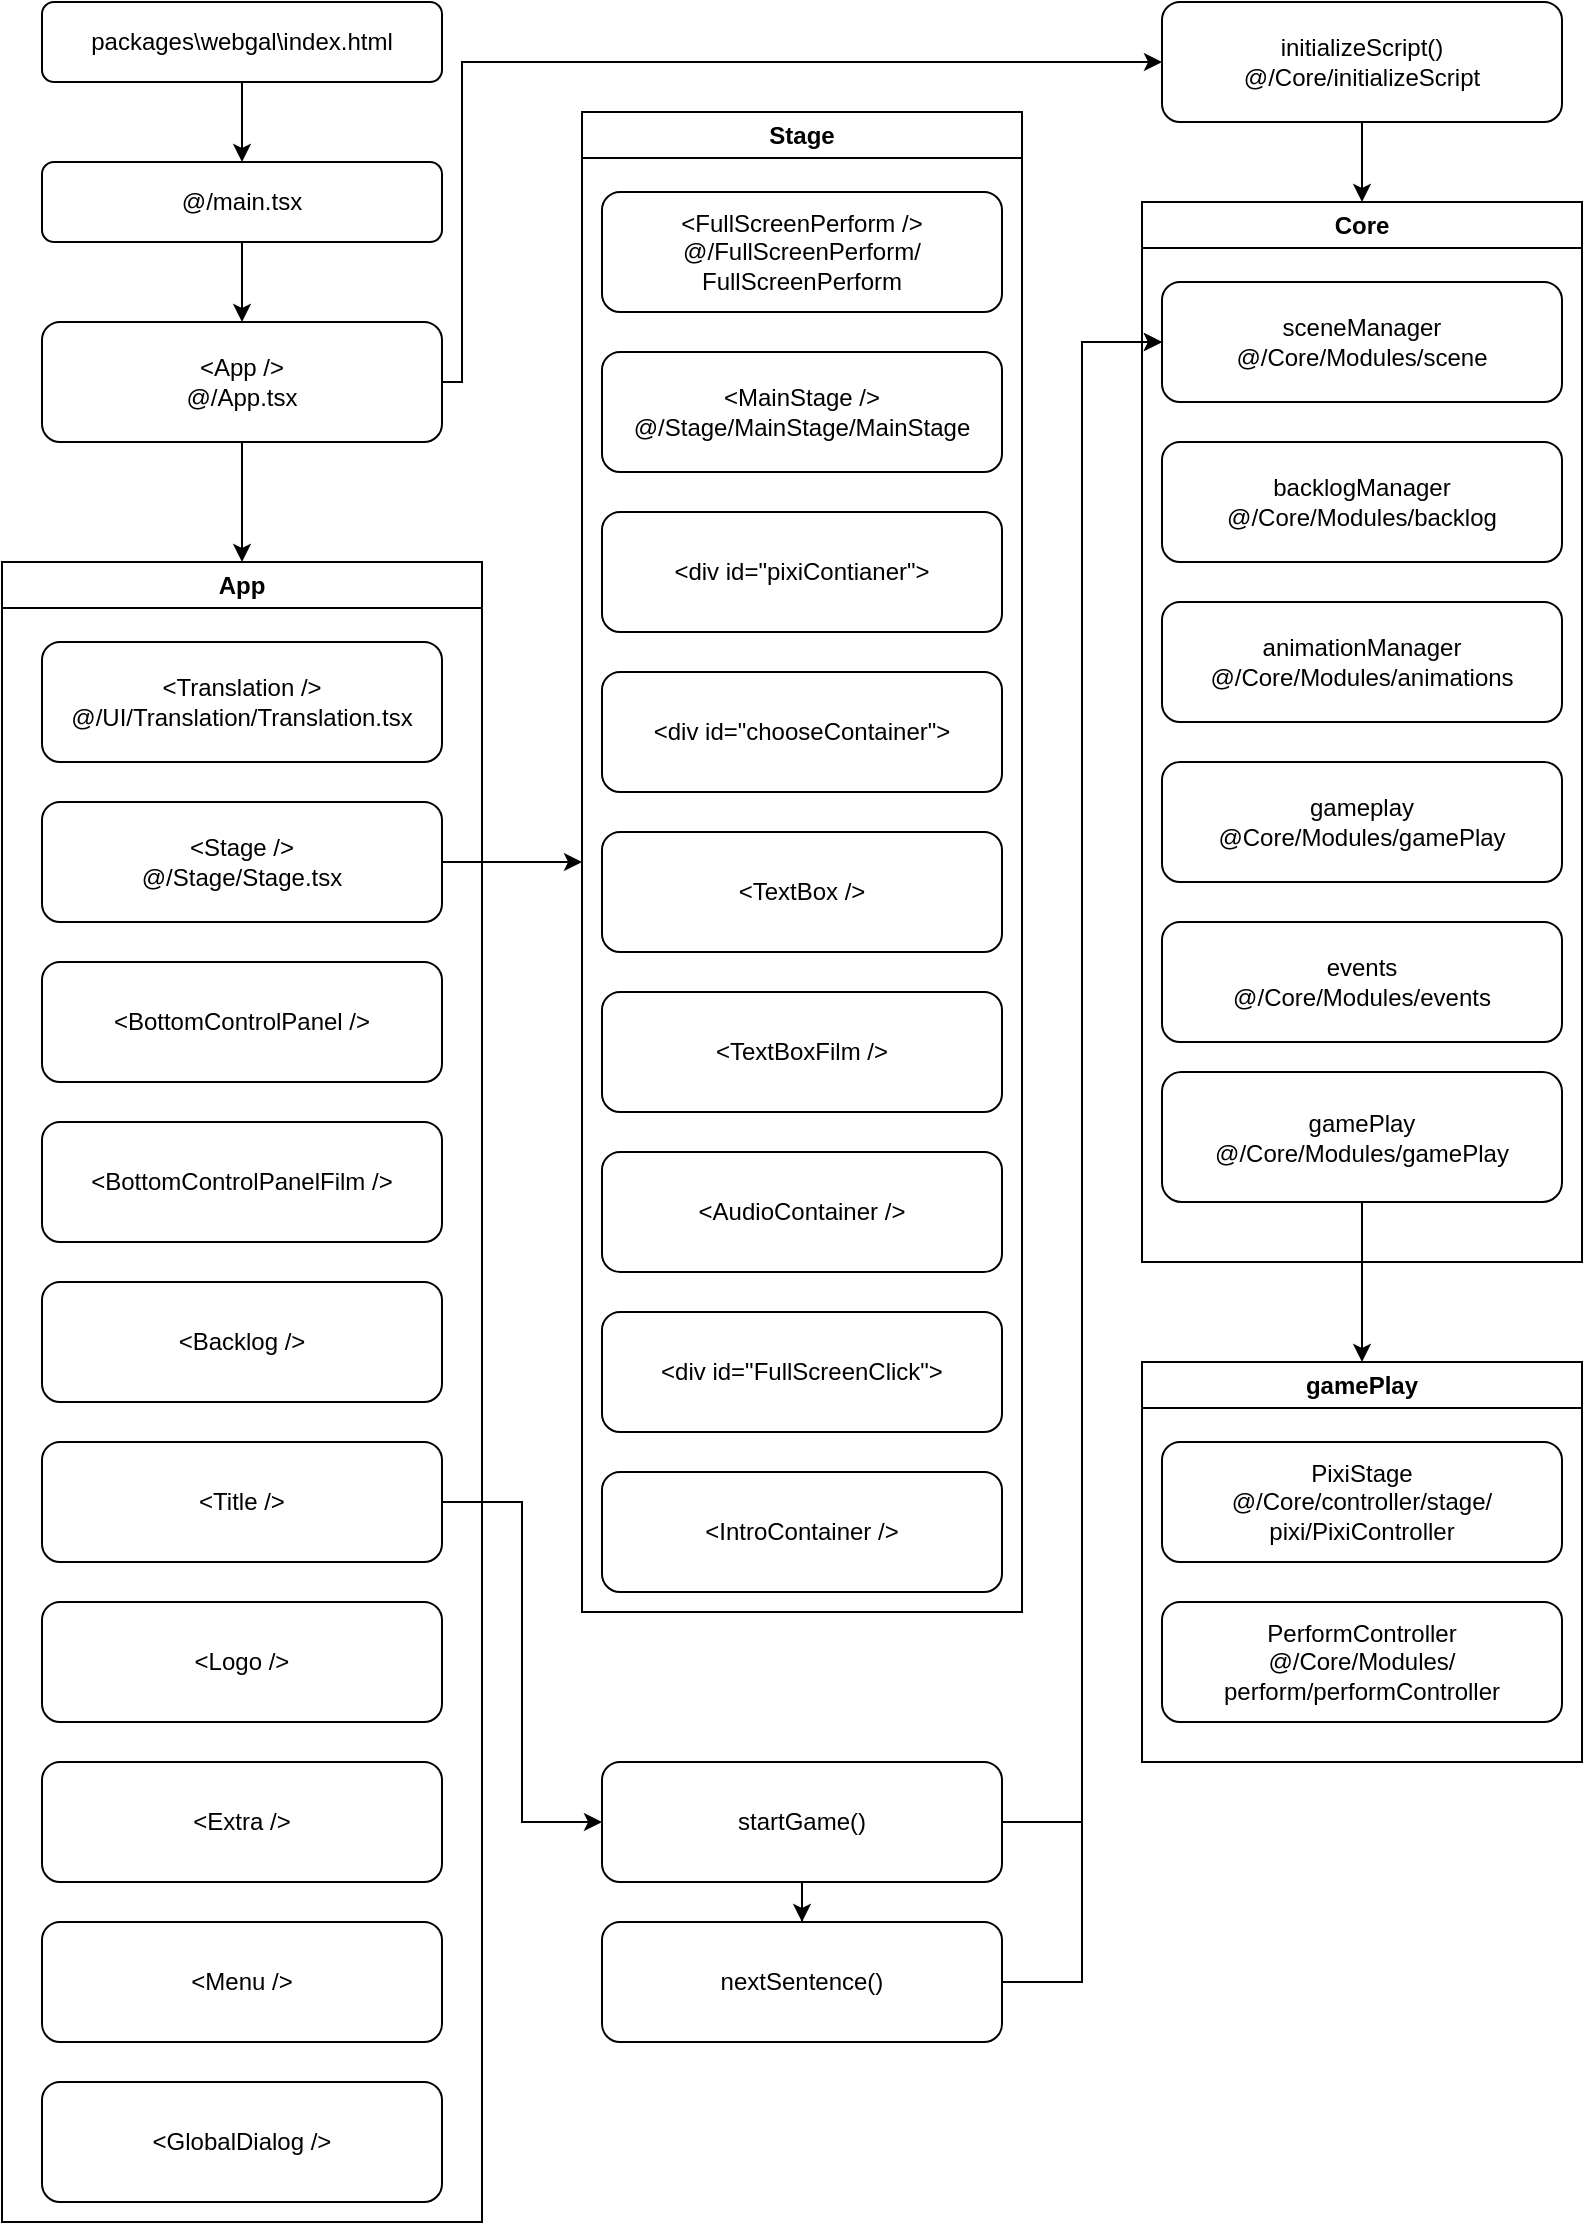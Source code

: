 <mxfile version="24.7.5">
  <diagram name="Page-1" id="c7558073-3199-34d8-9f00-42111426c3f3">
    <mxGraphModel dx="1434" dy="836" grid="1" gridSize="10" guides="1" tooltips="1" connect="1" arrows="1" fold="1" page="1" pageScale="1" pageWidth="826" pageHeight="1169" background="none" math="0" shadow="0">
      <root>
        <mxCell id="0" />
        <mxCell id="1" parent="0" />
        <mxCell id="ziswWyPDxMeYX-tDkg87-8" value="" style="edgeStyle=orthogonalEdgeStyle;rounded=0;orthogonalLoop=1;jettySize=auto;html=1;" parent="1" source="ziswWyPDxMeYX-tDkg87-1" target="ziswWyPDxMeYX-tDkg87-3" edge="1">
          <mxGeometry relative="1" as="geometry" />
        </mxCell>
        <mxCell id="ziswWyPDxMeYX-tDkg87-1" value="packages\webgal\index.html" style="rounded=1;whiteSpace=wrap;html=1;" parent="1" vertex="1">
          <mxGeometry x="40" y="40" width="200" height="40" as="geometry" />
        </mxCell>
        <mxCell id="ziswWyPDxMeYX-tDkg87-10" value="" style="edgeStyle=orthogonalEdgeStyle;rounded=0;orthogonalLoop=1;jettySize=auto;html=1;" parent="1" source="ziswWyPDxMeYX-tDkg87-3" target="ziswWyPDxMeYX-tDkg87-9" edge="1">
          <mxGeometry relative="1" as="geometry" />
        </mxCell>
        <mxCell id="ziswWyPDxMeYX-tDkg87-3" value="@/main.tsx" style="rounded=1;whiteSpace=wrap;html=1;" parent="1" vertex="1">
          <mxGeometry x="40" y="120" width="200" height="40" as="geometry" />
        </mxCell>
        <mxCell id="Je4uAeABhqy3i8ziYRRF-26" style="edgeStyle=orthogonalEdgeStyle;rounded=0;orthogonalLoop=1;jettySize=auto;html=1;entryX=0;entryY=0.5;entryDx=0;entryDy=0;" edge="1" parent="1" source="ziswWyPDxMeYX-tDkg87-9" target="Je4uAeABhqy3i8ziYRRF-24">
          <mxGeometry relative="1" as="geometry">
            <Array as="points">
              <mxPoint x="250" y="230" />
              <mxPoint x="250" y="70" />
            </Array>
          </mxGeometry>
        </mxCell>
        <mxCell id="Je4uAeABhqy3i8ziYRRF-65" style="edgeStyle=orthogonalEdgeStyle;rounded=0;orthogonalLoop=1;jettySize=auto;html=1;" edge="1" parent="1" source="ziswWyPDxMeYX-tDkg87-9" target="Je4uAeABhqy3i8ziYRRF-64">
          <mxGeometry relative="1" as="geometry" />
        </mxCell>
        <UserObject label="&lt;div&gt;&amp;lt;App /&amp;gt;&lt;/div&gt;@&lt;span style=&quot;background-color: initial;&quot;&gt;/App.tsx&lt;/span&gt;" id="ziswWyPDxMeYX-tDkg87-9">
          <mxCell style="rounded=1;whiteSpace=wrap;html=1;" parent="1" vertex="1">
            <mxGeometry x="40" y="200" width="200" height="60" as="geometry" />
          </mxCell>
        </UserObject>
        <mxCell id="Je4uAeABhqy3i8ziYRRF-35" style="edgeStyle=orthogonalEdgeStyle;rounded=0;orthogonalLoop=1;jettySize=auto;html=1;entryX=0;entryY=0.5;entryDx=0;entryDy=0;" edge="1" parent="1" source="Je4uAeABhqy3i8ziYRRF-2" target="Je4uAeABhqy3i8ziYRRF-34">
          <mxGeometry relative="1" as="geometry" />
        </mxCell>
        <mxCell id="Je4uAeABhqy3i8ziYRRF-47" style="edgeStyle=orthogonalEdgeStyle;rounded=0;orthogonalLoop=1;jettySize=auto;html=1;entryX=0.5;entryY=0;entryDx=0;entryDy=0;" edge="1" parent="1" source="Je4uAeABhqy3i8ziYRRF-24" target="Je4uAeABhqy3i8ziYRRF-36">
          <mxGeometry relative="1" as="geometry" />
        </mxCell>
        <mxCell id="Je4uAeABhqy3i8ziYRRF-24" value="initializeScript()&lt;div&gt;@&lt;span style=&quot;background-color: initial;&quot;&gt;/Core/initializeScript&lt;/span&gt;&lt;/div&gt;" style="rounded=1;whiteSpace=wrap;html=1;" vertex="1" parent="1">
          <mxGeometry x="600" y="40" width="200" height="60" as="geometry" />
        </mxCell>
        <mxCell id="Je4uAeABhqy3i8ziYRRF-34" value="Stage" style="swimlane;whiteSpace=wrap;html=1;" vertex="1" parent="1">
          <mxGeometry x="310" y="95" width="220" height="750" as="geometry" />
        </mxCell>
        <mxCell id="Je4uAeABhqy3i8ziYRRF-11" value="&amp;lt;FullScreenPerform /&amp;gt;&lt;div&gt;@&lt;span style=&quot;background-color: initial;&quot;&gt;/FullScreenPerform/&lt;/span&gt;&lt;/div&gt;&lt;div&gt;FullScreenPerform&lt;br&gt;&lt;/div&gt;" style="rounded=1;whiteSpace=wrap;html=1;" vertex="1" parent="Je4uAeABhqy3i8ziYRRF-34">
          <mxGeometry x="10" y="40" width="200" height="60" as="geometry" />
        </mxCell>
        <mxCell id="Je4uAeABhqy3i8ziYRRF-15" value="&amp;lt;MainStage /&amp;gt;&lt;div&gt;@/Stage/MainStage/MainStage&lt;br&gt;&lt;/div&gt;" style="rounded=1;whiteSpace=wrap;html=1;" vertex="1" parent="Je4uAeABhqy3i8ziYRRF-34">
          <mxGeometry x="10" y="120" width="200" height="60" as="geometry" />
        </mxCell>
        <mxCell id="Je4uAeABhqy3i8ziYRRF-17" value="&amp;lt;div id=&quot;pixiContianer&quot;&amp;gt;" style="rounded=1;whiteSpace=wrap;html=1;" vertex="1" parent="Je4uAeABhqy3i8ziYRRF-34">
          <mxGeometry x="10" y="200" width="200" height="60" as="geometry" />
        </mxCell>
        <mxCell id="Je4uAeABhqy3i8ziYRRF-19" value="&amp;lt;div id=&quot;chooseContainer&quot;&amp;gt;" style="rounded=1;whiteSpace=wrap;html=1;" vertex="1" parent="Je4uAeABhqy3i8ziYRRF-34">
          <mxGeometry x="10" y="280" width="200" height="60" as="geometry" />
        </mxCell>
        <mxCell id="Je4uAeABhqy3i8ziYRRF-22" value="&amp;lt;TextBox /&amp;gt;" style="rounded=1;whiteSpace=wrap;html=1;" vertex="1" parent="Je4uAeABhqy3i8ziYRRF-34">
          <mxGeometry x="10" y="360" width="200" height="60" as="geometry" />
        </mxCell>
        <mxCell id="Je4uAeABhqy3i8ziYRRF-23" value="&amp;lt;TextBoxFilm /&amp;gt;" style="rounded=1;whiteSpace=wrap;html=1;" vertex="1" parent="Je4uAeABhqy3i8ziYRRF-34">
          <mxGeometry x="10" y="440" width="200" height="60" as="geometry" />
        </mxCell>
        <mxCell id="Je4uAeABhqy3i8ziYRRF-16" value="&amp;lt;AudioContainer /&amp;gt;" style="rounded=1;whiteSpace=wrap;html=1;" vertex="1" parent="Je4uAeABhqy3i8ziYRRF-34">
          <mxGeometry x="10" y="520" width="200" height="60" as="geometry" />
        </mxCell>
        <mxCell id="Je4uAeABhqy3i8ziYRRF-20" value="&amp;lt;div id=&quot;FullScreenClick&quot;&amp;gt;" style="rounded=1;whiteSpace=wrap;html=1;" vertex="1" parent="Je4uAeABhqy3i8ziYRRF-34">
          <mxGeometry x="10" y="600" width="200" height="60" as="geometry" />
        </mxCell>
        <mxCell id="Je4uAeABhqy3i8ziYRRF-21" value="&amp;lt;IntroContainer /&amp;gt;" style="rounded=1;whiteSpace=wrap;html=1;" vertex="1" parent="Je4uAeABhqy3i8ziYRRF-34">
          <mxGeometry x="10" y="680" width="200" height="60" as="geometry" />
        </mxCell>
        <mxCell id="Je4uAeABhqy3i8ziYRRF-36" value="Core" style="swimlane;whiteSpace=wrap;html=1;" vertex="1" parent="1">
          <mxGeometry x="590" y="140" width="220" height="530" as="geometry" />
        </mxCell>
        <mxCell id="Je4uAeABhqy3i8ziYRRF-29" value="sceneManager&lt;div&gt;@/Core/Modules/scene&lt;br&gt;&lt;/div&gt;" style="rounded=1;whiteSpace=wrap;html=1;" vertex="1" parent="Je4uAeABhqy3i8ziYRRF-36">
          <mxGeometry x="10" y="40" width="200" height="60" as="geometry" />
        </mxCell>
        <mxCell id="Je4uAeABhqy3i8ziYRRF-30" value="backlogManager&lt;div&gt;@/Core/Modules/backlog&lt;br&gt;&lt;/div&gt;" style="rounded=1;whiteSpace=wrap;html=1;" vertex="1" parent="Je4uAeABhqy3i8ziYRRF-36">
          <mxGeometry x="10" y="120" width="200" height="60" as="geometry" />
        </mxCell>
        <mxCell id="Je4uAeABhqy3i8ziYRRF-31" value="animationManager&lt;div&gt;@/Core/Modules/animations&lt;br&gt;&lt;/div&gt;" style="rounded=1;whiteSpace=wrap;html=1;" vertex="1" parent="Je4uAeABhqy3i8ziYRRF-36">
          <mxGeometry x="10" y="200" width="200" height="60" as="geometry" />
        </mxCell>
        <mxCell id="Je4uAeABhqy3i8ziYRRF-32" value="gameplay&lt;div&gt;@Core/Modules/gamePlay&lt;br&gt;&lt;/div&gt;" style="rounded=1;whiteSpace=wrap;html=1;" vertex="1" parent="Je4uAeABhqy3i8ziYRRF-36">
          <mxGeometry x="10" y="280" width="200" height="60" as="geometry" />
        </mxCell>
        <mxCell id="Je4uAeABhqy3i8ziYRRF-33" value="events&lt;div&gt;@/Core/Modules/events&lt;br&gt;&lt;/div&gt;" style="rounded=1;whiteSpace=wrap;html=1;" vertex="1" parent="Je4uAeABhqy3i8ziYRRF-36">
          <mxGeometry x="10" y="360" width="200" height="60" as="geometry" />
        </mxCell>
        <mxCell id="Je4uAeABhqy3i8ziYRRF-43" value="gamePlay&lt;div&gt;@/Core/Modules/gamePlay&lt;br&gt;&lt;/div&gt;" style="rounded=1;whiteSpace=wrap;html=1;" vertex="1" parent="Je4uAeABhqy3i8ziYRRF-36">
          <mxGeometry x="10" y="435" width="200" height="65" as="geometry" />
        </mxCell>
        <mxCell id="Je4uAeABhqy3i8ziYRRF-39" value="gamePlay" style="swimlane;whiteSpace=wrap;html=1;" vertex="1" parent="1">
          <mxGeometry x="590" y="720" width="220" height="200" as="geometry" />
        </mxCell>
        <mxCell id="Je4uAeABhqy3i8ziYRRF-38" value="PixiStage&lt;div&gt;@/Core/controller/stage/&lt;/div&gt;&lt;div&gt;pixi/PixiController&lt;br&gt;&lt;/div&gt;" style="rounded=1;whiteSpace=wrap;html=1;" vertex="1" parent="Je4uAeABhqy3i8ziYRRF-39">
          <mxGeometry x="10" y="40" width="200" height="60" as="geometry" />
        </mxCell>
        <mxCell id="Je4uAeABhqy3i8ziYRRF-40" value="PerformController&lt;div&gt;@/Core/Modules/&lt;/div&gt;&lt;div&gt;perform/performController&lt;br&gt;&lt;/div&gt;" style="rounded=1;whiteSpace=wrap;html=1;" vertex="1" parent="Je4uAeABhqy3i8ziYRRF-39">
          <mxGeometry x="10" y="120" width="200" height="60" as="geometry" />
        </mxCell>
        <mxCell id="Je4uAeABhqy3i8ziYRRF-44" style="edgeStyle=orthogonalEdgeStyle;rounded=0;orthogonalLoop=1;jettySize=auto;html=1;entryX=0.5;entryY=0;entryDx=0;entryDy=0;" edge="1" parent="1" source="Je4uAeABhqy3i8ziYRRF-43" target="Je4uAeABhqy3i8ziYRRF-39">
          <mxGeometry relative="1" as="geometry" />
        </mxCell>
        <mxCell id="Je4uAeABhqy3i8ziYRRF-58" style="edgeStyle=orthogonalEdgeStyle;rounded=0;orthogonalLoop=1;jettySize=auto;html=1;entryX=0;entryY=0.5;entryDx=0;entryDy=0;" edge="1" parent="1" source="Je4uAeABhqy3i8ziYRRF-51" target="Je4uAeABhqy3i8ziYRRF-56">
          <mxGeometry relative="1" as="geometry" />
        </mxCell>
        <mxCell id="Je4uAeABhqy3i8ziYRRF-60" style="edgeStyle=orthogonalEdgeStyle;rounded=0;orthogonalLoop=1;jettySize=auto;html=1;entryX=0;entryY=0.5;entryDx=0;entryDy=0;" edge="1" parent="1" source="Je4uAeABhqy3i8ziYRRF-56" target="Je4uAeABhqy3i8ziYRRF-29">
          <mxGeometry relative="1" as="geometry" />
        </mxCell>
        <mxCell id="Je4uAeABhqy3i8ziYRRF-62" value="" style="edgeStyle=orthogonalEdgeStyle;rounded=0;orthogonalLoop=1;jettySize=auto;html=1;" edge="1" parent="1" source="Je4uAeABhqy3i8ziYRRF-56" target="Je4uAeABhqy3i8ziYRRF-57">
          <mxGeometry relative="1" as="geometry" />
        </mxCell>
        <mxCell id="Je4uAeABhqy3i8ziYRRF-56" value="startGame()" style="rounded=1;whiteSpace=wrap;html=1;" vertex="1" parent="1">
          <mxGeometry x="320" y="920" width="200" height="60" as="geometry" />
        </mxCell>
        <mxCell id="Je4uAeABhqy3i8ziYRRF-63" style="edgeStyle=orthogonalEdgeStyle;rounded=0;orthogonalLoop=1;jettySize=auto;html=1;entryX=0;entryY=0.5;entryDx=0;entryDy=0;" edge="1" parent="1" source="Je4uAeABhqy3i8ziYRRF-57" target="Je4uAeABhqy3i8ziYRRF-29">
          <mxGeometry relative="1" as="geometry" />
        </mxCell>
        <mxCell id="Je4uAeABhqy3i8ziYRRF-57" value="nextSentence()" style="rounded=1;whiteSpace=wrap;html=1;" vertex="1" parent="1">
          <mxGeometry x="320" y="1000" width="200" height="60" as="geometry" />
        </mxCell>
        <mxCell id="Je4uAeABhqy3i8ziYRRF-64" value="App" style="swimlane;whiteSpace=wrap;html=1;" vertex="1" parent="1">
          <mxGeometry x="20" y="320" width="240" height="830" as="geometry" />
        </mxCell>
        <mxCell id="Je4uAeABhqy3i8ziYRRF-1" value="&amp;lt;Translation /&amp;gt;&lt;div&gt;&lt;div&gt;@&lt;span style=&quot;background-color: initial;&quot;&gt;/&lt;/span&gt;&lt;span style=&quot;background-color: initial;&quot;&gt;UI/Translation/Translation.tsx&lt;/span&gt;&lt;/div&gt;&lt;/div&gt;" style="rounded=1;whiteSpace=wrap;html=1;" vertex="1" parent="Je4uAeABhqy3i8ziYRRF-64">
          <mxGeometry x="20" y="40" width="200" height="60" as="geometry" />
        </mxCell>
        <mxCell id="Je4uAeABhqy3i8ziYRRF-2" value="&amp;lt;Stage /&amp;gt;&lt;div&gt;@/Stage/&lt;span style=&quot;background-color: initial;&quot;&gt;Stage.tsx&lt;/span&gt;&lt;/div&gt;" style="rounded=1;whiteSpace=wrap;html=1;" vertex="1" parent="Je4uAeABhqy3i8ziYRRF-64">
          <mxGeometry x="20" y="120" width="200" height="60" as="geometry" />
        </mxCell>
        <mxCell id="Je4uAeABhqy3i8ziYRRF-48" value="&amp;lt;BottomControlPanel /&amp;gt;" style="rounded=1;whiteSpace=wrap;html=1;" vertex="1" parent="Je4uAeABhqy3i8ziYRRF-64">
          <mxGeometry x="20" y="200" width="200" height="60" as="geometry" />
        </mxCell>
        <mxCell id="Je4uAeABhqy3i8ziYRRF-49" value="&amp;lt;BottomControlPanelFilm /&amp;gt;" style="rounded=1;whiteSpace=wrap;html=1;" vertex="1" parent="Je4uAeABhqy3i8ziYRRF-64">
          <mxGeometry x="20" y="280" width="200" height="60" as="geometry" />
        </mxCell>
        <mxCell id="Je4uAeABhqy3i8ziYRRF-50" value="&amp;lt;Backlog /&amp;gt;" style="rounded=1;whiteSpace=wrap;html=1;" vertex="1" parent="Je4uAeABhqy3i8ziYRRF-64">
          <mxGeometry x="20" y="360" width="200" height="60" as="geometry" />
        </mxCell>
        <mxCell id="Je4uAeABhqy3i8ziYRRF-51" value="&amp;lt;Title /&amp;gt;" style="rounded=1;whiteSpace=wrap;html=1;" vertex="1" parent="Je4uAeABhqy3i8ziYRRF-64">
          <mxGeometry x="20" y="440" width="200" height="60" as="geometry" />
        </mxCell>
        <mxCell id="Je4uAeABhqy3i8ziYRRF-52" value="&amp;lt;Logo /&amp;gt;" style="rounded=1;whiteSpace=wrap;html=1;" vertex="1" parent="Je4uAeABhqy3i8ziYRRF-64">
          <mxGeometry x="20" y="520" width="200" height="60" as="geometry" />
        </mxCell>
        <mxCell id="Je4uAeABhqy3i8ziYRRF-53" value="&amp;lt;Extra /&amp;gt;" style="rounded=1;whiteSpace=wrap;html=1;" vertex="1" parent="Je4uAeABhqy3i8ziYRRF-64">
          <mxGeometry x="20" y="600" width="200" height="60" as="geometry" />
        </mxCell>
        <mxCell id="Je4uAeABhqy3i8ziYRRF-54" value="&amp;lt;Menu /&amp;gt;" style="rounded=1;whiteSpace=wrap;html=1;" vertex="1" parent="Je4uAeABhqy3i8ziYRRF-64">
          <mxGeometry x="20" y="680" width="200" height="60" as="geometry" />
        </mxCell>
        <mxCell id="Je4uAeABhqy3i8ziYRRF-55" value="&amp;lt;GlobalDialog /&amp;gt;" style="rounded=1;whiteSpace=wrap;html=1;" vertex="1" parent="Je4uAeABhqy3i8ziYRRF-64">
          <mxGeometry x="20" y="760" width="200" height="60" as="geometry" />
        </mxCell>
      </root>
    </mxGraphModel>
  </diagram>
</mxfile>
